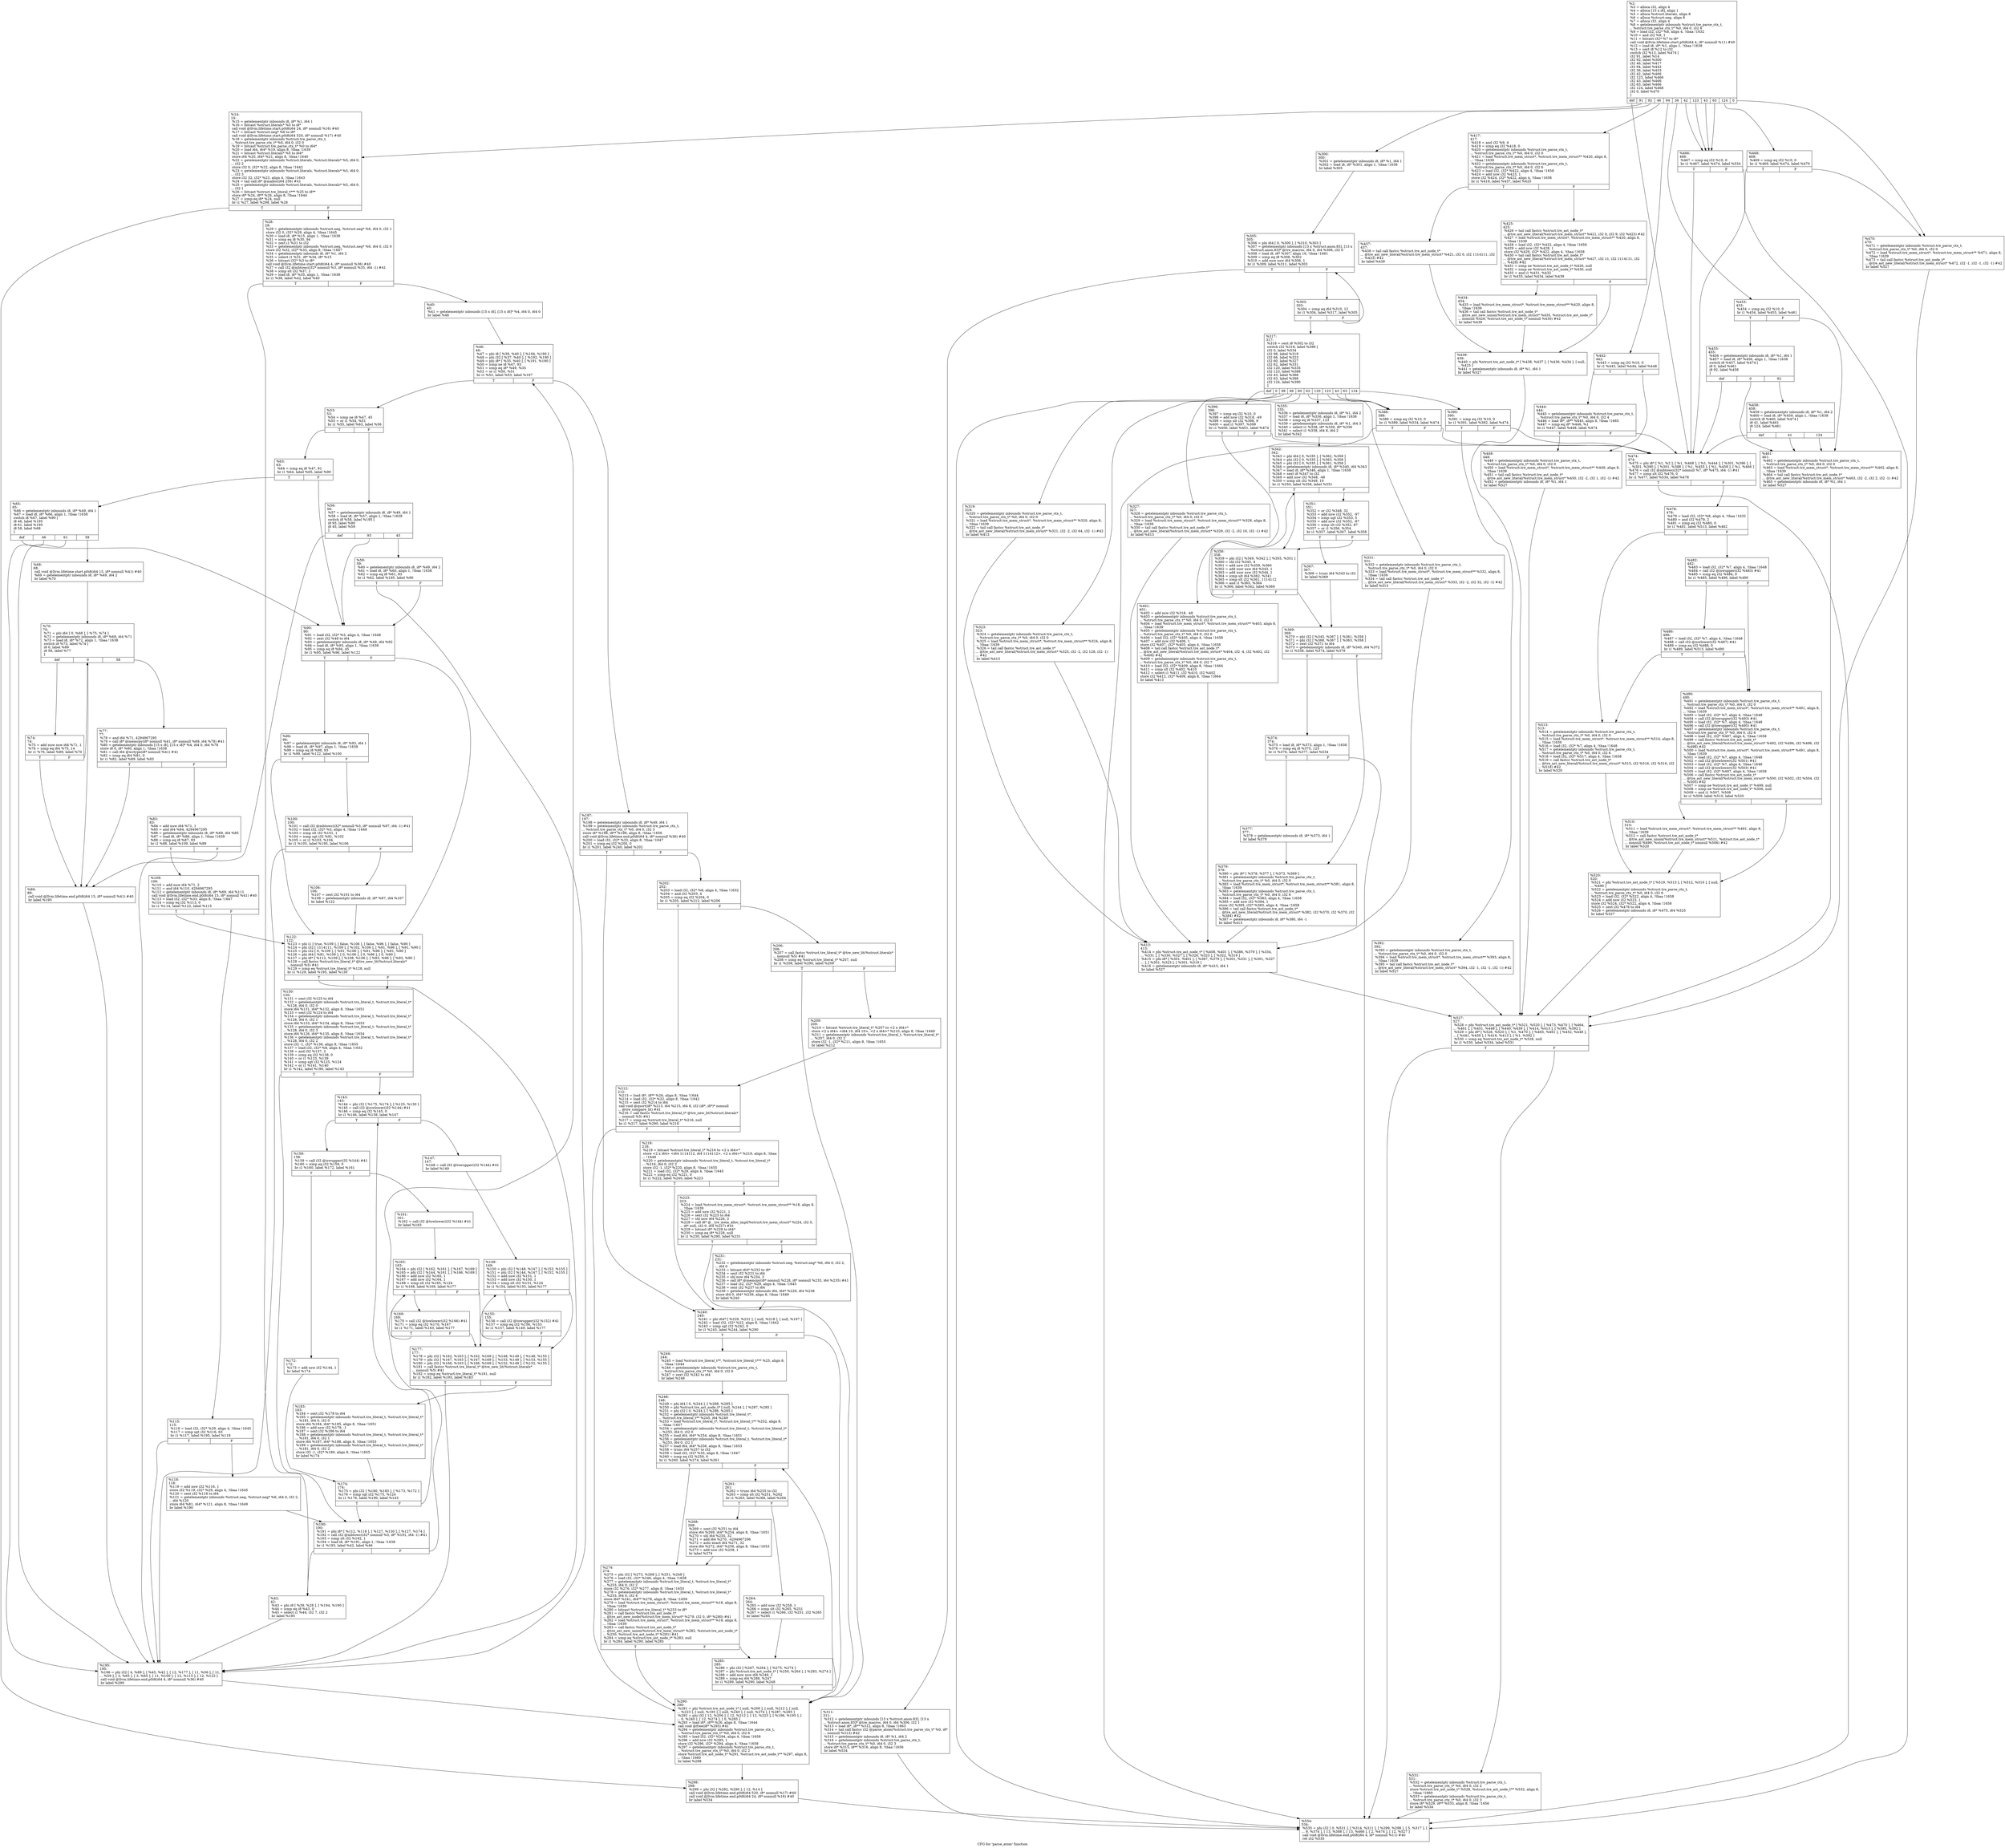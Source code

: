 digraph "CFG for 'parse_atom' function" {
	label="CFG for 'parse_atom' function";

	Node0x18ccda0 [shape=record,label="{%2:\l  %3 = alloca i32, align 4\l  %4 = alloca [15 x i8], align 1\l  %5 = alloca %struct.literals, align 8\l  %6 = alloca %struct.neg, align 8\l  %7 = alloca i32, align 4\l  %8 = getelementptr inbounds %struct.tre_parse_ctx_t,\l... %struct.tre_parse_ctx_t* %0, i64 0, i32 8\l  %9 = load i32, i32* %8, align 4, !tbaa !1632\l  %10 = and i32 %9, 1\l  %11 = bitcast i32* %7 to i8*\l  call void @llvm.lifetime.start.p0i8(i64 4, i8* nonnull %11) #40\l  %12 = load i8, i8* %1, align 1, !tbaa !1638\l  %13 = sext i8 %12 to i32\l  switch i32 %13, label %474 [\l    i32 91, label %14\l    i32 92, label %300\l    i32 46, label %417\l    i32 94, label %442\l    i32 36, label %453\l    i32 42, label %466\l    i32 123, label %466\l    i32 43, label %466\l    i32 63, label %466\l    i32 124, label %468\l    i32 0, label %470\l  ]\l|{<s0>def|<s1>91|<s2>92|<s3>46|<s4>94|<s5>36|<s6>42|<s7>123|<s8>43|<s9>63|<s10>124|<s11>0}}"];
	Node0x18ccda0:s0 -> Node0x18cf770;
	Node0x18ccda0:s1 -> Node0x18cd970;
	Node0x18ccda0:s2 -> Node0x18ceb40;
	Node0x18ccda0:s3 -> Node0x18cf2c0;
	Node0x18ccda0:s4 -> Node0x18cf450;
	Node0x18ccda0:s5 -> Node0x18cf540;
	Node0x18ccda0:s6 -> Node0x18cf680;
	Node0x18ccda0:s7 -> Node0x18cf680;
	Node0x18ccda0:s8 -> Node0x18cf680;
	Node0x18ccda0:s9 -> Node0x18cf680;
	Node0x18ccda0:s10 -> Node0x18cf6d0;
	Node0x18ccda0:s11 -> Node0x18cf720;
	Node0x18cd970 [shape=record,label="{%14:\l14:                                               \l  %15 = getelementptr inbounds i8, i8* %1, i64 1\l  %16 = bitcast %struct.literals* %5 to i8*\l  call void @llvm.lifetime.start.p0i8(i64 24, i8* nonnull %16) #40\l  %17 = bitcast %struct.neg* %6 to i8*\l  call void @llvm.lifetime.start.p0i8(i64 520, i8* nonnull %17) #40\l  %18 = getelementptr inbounds %struct.tre_parse_ctx_t,\l... %struct.tre_parse_ctx_t* %0, i64 0, i32 0\l  %19 = bitcast %struct.tre_parse_ctx_t* %0 to i64*\l  %20 = load i64, i64* %19, align 8, !tbaa !1639\l  %21 = bitcast %struct.literals* %5 to i64*\l  store i64 %20, i64* %21, align 8, !tbaa !1640\l  %22 = getelementptr inbounds %struct.literals, %struct.literals* %5, i64 0,\l... i32 2\l  store i32 0, i32* %22, align 8, !tbaa !1642\l  %23 = getelementptr inbounds %struct.literals, %struct.literals* %5, i64 0,\l... i32 3\l  store i32 32, i32* %23, align 4, !tbaa !1643\l  %24 = tail call i8* @malloc(i64 256) #41\l  %25 = getelementptr inbounds %struct.literals, %struct.literals* %5, i64 0,\l... i32 1\l  %26 = bitcast %struct.tre_literal_t*** %25 to i8**\l  store i8* %24, i8** %26, align 8, !tbaa !1644\l  %27 = icmp eq i8* %24, null\l  br i1 %27, label %298, label %28\l|{<s0>T|<s1>F}}"];
	Node0x18cd970:s0 -> Node0x18ceaf0;
	Node0x18cd970:s1 -> Node0x18cd9c0;
	Node0x18cd9c0 [shape=record,label="{%28:\l28:                                               \l  %29 = getelementptr inbounds %struct.neg, %struct.neg* %6, i64 0, i32 1\l  store i32 0, i32* %29, align 4, !tbaa !1645\l  %30 = load i8, i8* %15, align 1, !tbaa !1638\l  %31 = icmp eq i8 %30, 94\l  %32 = zext i1 %31 to i32\l  %33 = getelementptr inbounds %struct.neg, %struct.neg* %6, i64 0, i32 0\l  store i32 %32, i32* %33, align 8, !tbaa !1647\l  %34 = getelementptr inbounds i8, i8* %1, i64 2\l  %35 = select i1 %31, i8* %34, i8* %15\l  %36 = bitcast i32* %3 to i8*\l  call void @llvm.lifetime.start.p0i8(i64 4, i8* nonnull %36) #40\l  %37 = call i32 @mbtowc(i32* nonnull %3, i8* nonnull %35, i64 -1) #41\l  %38 = icmp slt i32 %37, 1\l  %39 = load i8, i8* %35, align 1, !tbaa !1638\l  br i1 %38, label %42, label %40\l|{<s0>T|<s1>F}}"];
	Node0x18cd9c0:s0 -> Node0x18cda60;
	Node0x18cd9c0:s1 -> Node0x18cda10;
	Node0x18cda10 [shape=record,label="{%40:\l40:                                               \l  %41 = getelementptr inbounds [15 x i8], [15 x i8]* %4, i64 0, i64 0\l  br label %46\l}"];
	Node0x18cda10 -> Node0x18cdab0;
	Node0x18cda60 [shape=record,label="{%42:\l42:                                               \l  %43 = phi i8 [ %39, %28 ], [ %194, %190 ]\l  %44 = icmp eq i8 %43, 0\l  %45 = select i1 %44, i32 7, i32 2\l  br label %195\l}"];
	Node0x18cda60 -> Node0x18ce550;
	Node0x18cdab0 [shape=record,label="{%46:\l46:                                               \l  %47 = phi i8 [ %39, %40 ], [ %194, %190 ]\l  %48 = phi i32 [ %37, %40 ], [ %192, %190 ]\l  %49 = phi i8* [ %35, %40 ], [ %191, %190 ]\l  %50 = icmp ne i8 %47, 93\l  %51 = icmp eq i8* %49, %35\l  %52 = or i1 %50, %51\l  br i1 %52, label %53, label %197\l|{<s0>T|<s1>F}}"];
	Node0x18cdab0:s0 -> Node0x18cdb00;
	Node0x18cdab0:s1 -> Node0x18ce5a0;
	Node0x18cdb00 [shape=record,label="{%53:\l53:                                               \l  %54 = icmp ne i8 %47, 45\l  %55 = or i1 %54, %51\l  br i1 %55, label %63, label %56\l|{<s0>T|<s1>F}}"];
	Node0x18cdb00:s0 -> Node0x18cdbf0;
	Node0x18cdb00:s1 -> Node0x18cdb50;
	Node0x18cdb50 [shape=record,label="{%56:\l56:                                               \l  %57 = getelementptr inbounds i8, i8* %49, i64 1\l  %58 = load i8, i8* %57, align 1, !tbaa !1638\l  switch i8 %58, label %195 [\l    i8 93, label %90\l    i8 45, label %59\l  ]\l|{<s0>def|<s1>93|<s2>45}}"];
	Node0x18cdb50:s0 -> Node0x18ce550;
	Node0x18cdb50:s1 -> Node0x18cde70;
	Node0x18cdb50:s2 -> Node0x18cdba0;
	Node0x18cdba0 [shape=record,label="{%59:\l59:                                               \l  %60 = getelementptr inbounds i8, i8* %49, i64 2\l  %61 = load i8, i8* %60, align 1, !tbaa !1638\l  %62 = icmp eq i8 %61, 93\l  br i1 %62, label %195, label %90\l|{<s0>T|<s1>F}}"];
	Node0x18cdba0:s0 -> Node0x18ce550;
	Node0x18cdba0:s1 -> Node0x18cde70;
	Node0x18cdbf0 [shape=record,label="{%63:\l63:                                               \l  %64 = icmp eq i8 %47, 91\l  br i1 %64, label %65, label %90\l|{<s0>T|<s1>F}}"];
	Node0x18cdbf0:s0 -> Node0x18cdc40;
	Node0x18cdbf0:s1 -> Node0x18cde70;
	Node0x18cdc40 [shape=record,label="{%65:\l65:                                               \l  %66 = getelementptr inbounds i8, i8* %49, i64 1\l  %67 = load i8, i8* %66, align 1, !tbaa !1638\l  switch i8 %67, label %90 [\l    i8 46, label %195\l    i8 61, label %195\l    i8 58, label %68\l  ]\l|{<s0>def|<s1>46|<s2>61|<s3>58}}"];
	Node0x18cdc40:s0 -> Node0x18cde70;
	Node0x18cdc40:s1 -> Node0x18ce550;
	Node0x18cdc40:s2 -> Node0x18ce550;
	Node0x18cdc40:s3 -> Node0x18cdc90;
	Node0x18cdc90 [shape=record,label="{%68:\l68:                                               \l  call void @llvm.lifetime.start.p0i8(i64 15, i8* nonnull %41) #40\l  %69 = getelementptr inbounds i8, i8* %49, i64 2\l  br label %70\l}"];
	Node0x18cdc90 -> Node0x18cdce0;
	Node0x18cdce0 [shape=record,label="{%70:\l70:                                               \l  %71 = phi i64 [ 0, %68 ], [ %75, %74 ]\l  %72 = getelementptr inbounds i8, i8* %69, i64 %71\l  %73 = load i8, i8* %72, align 1, !tbaa !1638\l  switch i8 %73, label %74 [\l    i8 0, label %89\l    i8 58, label %77\l  ]\l|{<s0>def|<s1>0|<s2>58}}"];
	Node0x18cdce0:s0 -> Node0x18cdd30;
	Node0x18cdce0:s1 -> Node0x18cde20;
	Node0x18cdce0:s2 -> Node0x18cdd80;
	Node0x18cdd30 [shape=record,label="{%74:\l74:                                               \l  %75 = add nuw nsw i64 %71, 1\l  %76 = icmp eq i64 %75, 14\l  br i1 %76, label %89, label %70\l|{<s0>T|<s1>F}}"];
	Node0x18cdd30:s0 -> Node0x18cde20;
	Node0x18cdd30:s1 -> Node0x18cdce0;
	Node0x18cdd80 [shape=record,label="{%77:\l77:                                               \l  %78 = and i64 %71, 4294967295\l  %79 = call i8* @memcpy(i8* nonnull %41, i8* nonnull %69, i64 %78) #41\l  %80 = getelementptr inbounds [15 x i8], [15 x i8]* %4, i64 0, i64 %78\l  store i8 0, i8* %80, align 1, !tbaa !1638\l  %81 = call i64 @wctype(i8* nonnull %41) #41\l  %82 = icmp eq i64 %81, 0\l  br i1 %82, label %89, label %83\l|{<s0>T|<s1>F}}"];
	Node0x18cdd80:s0 -> Node0x18cde20;
	Node0x18cdd80:s1 -> Node0x18cddd0;
	Node0x18cddd0 [shape=record,label="{%83:\l83:                                               \l  %84 = add nuw i64 %71, 1\l  %85 = and i64 %84, 4294967295\l  %86 = getelementptr inbounds i8, i8* %69, i64 %85\l  %87 = load i8, i8* %86, align 1, !tbaa !1638\l  %88 = icmp eq i8 %87, 93\l  br i1 %88, label %109, label %89\l|{<s0>T|<s1>F}}"];
	Node0x18cddd0:s0 -> Node0x18cdfb0;
	Node0x18cddd0:s1 -> Node0x18cde20;
	Node0x18cde20 [shape=record,label="{%89:\l89:                                               \l  call void @llvm.lifetime.end.p0i8(i64 15, i8* nonnull %41) #40\l  br label %195\l}"];
	Node0x18cde20 -> Node0x18ce550;
	Node0x18cde70 [shape=record,label="{%90:\l90:                                               \l  %91 = load i32, i32* %3, align 4, !tbaa !1648\l  %92 = zext i32 %48 to i64\l  %93 = getelementptr inbounds i8, i8* %49, i64 %92\l  %94 = load i8, i8* %93, align 1, !tbaa !1638\l  %95 = icmp eq i8 %94, 45\l  br i1 %95, label %96, label %122\l|{<s0>T|<s1>F}}"];
	Node0x18cde70:s0 -> Node0x18cdec0;
	Node0x18cde70:s1 -> Node0x18ce0a0;
	Node0x18cdec0 [shape=record,label="{%96:\l96:                                               \l  %97 = getelementptr inbounds i8, i8* %93, i64 1\l  %98 = load i8, i8* %97, align 1, !tbaa !1638\l  %99 = icmp eq i8 %98, 93\l  br i1 %99, label %122, label %100\l|{<s0>T|<s1>F}}"];
	Node0x18cdec0:s0 -> Node0x18ce0a0;
	Node0x18cdec0:s1 -> Node0x18cdf10;
	Node0x18cdf10 [shape=record,label="{%100:\l100:                                              \l  %101 = call i32 @mbtowc(i32* nonnull %3, i8* nonnull %97, i64 -1) #41\l  %102 = load i32, i32* %3, align 4, !tbaa !1648\l  %103 = icmp slt i32 %101, 1\l  %104 = icmp sgt i32 %91, %102\l  %105 = or i1 %103, %104\l  br i1 %105, label %195, label %106\l|{<s0>T|<s1>F}}"];
	Node0x18cdf10:s0 -> Node0x18ce550;
	Node0x18cdf10:s1 -> Node0x18cdf60;
	Node0x18cdf60 [shape=record,label="{%106:\l106:                                              \l  %107 = zext i32 %101 to i64\l  %108 = getelementptr inbounds i8, i8* %97, i64 %107\l  br label %122\l}"];
	Node0x18cdf60 -> Node0x18ce0a0;
	Node0x18cdfb0 [shape=record,label="{%109:\l109:                                              \l  %110 = add nuw i64 %71, 2\l  %111 = and i64 %110, 4294967295\l  %112 = getelementptr inbounds i8, i8* %69, i64 %111\l  call void @llvm.lifetime.end.p0i8(i64 15, i8* nonnull %41) #40\l  %113 = load i32, i32* %33, align 8, !tbaa !1647\l  %114 = icmp eq i32 %113, 0\l  br i1 %114, label %122, label %115\l|{<s0>T|<s1>F}}"];
	Node0x18cdfb0:s0 -> Node0x18ce0a0;
	Node0x18cdfb0:s1 -> Node0x18ce000;
	Node0x18ce000 [shape=record,label="{%115:\l115:                                              \l  %116 = load i32, i32* %29, align 4, !tbaa !1645\l  %117 = icmp sgt i32 %116, 63\l  br i1 %117, label %195, label %118\l|{<s0>T|<s1>F}}"];
	Node0x18ce000:s0 -> Node0x18ce550;
	Node0x18ce000:s1 -> Node0x18ce050;
	Node0x18ce050 [shape=record,label="{%118:\l118:                                              \l  %119 = add nsw i32 %116, 1\l  store i32 %119, i32* %29, align 4, !tbaa !1645\l  %120 = sext i32 %116 to i64\l  %121 = getelementptr inbounds %struct.neg, %struct.neg* %6, i64 0, i32 2,\l... i64 %120\l  store i64 %81, i64* %121, align 8, !tbaa !1649\l  br label %190\l}"];
	Node0x18ce050 -> Node0x18ce500;
	Node0x18ce0a0 [shape=record,label="{%122:\l122:                                              \l  %123 = phi i1 [ true, %109 ], [ false, %106 ], [ false, %96 ], [ false, %90 ]\l  %124 = phi i32 [ 1114111, %109 ], [ %102, %106 ], [ %91, %96 ], [ %91, %90 ]\l  %125 = phi i32 [ 0, %109 ], [ %91, %106 ], [ %91, %96 ], [ %91, %90 ]\l  %126 = phi i64 [ %81, %109 ], [ 0, %106 ], [ 0, %96 ], [ 0, %90 ]\l  %127 = phi i8* [ %112, %109 ], [ %108, %106 ], [ %93, %96 ], [ %93, %90 ]\l  %128 = call fastcc %struct.tre_literal_t* @tre_new_lit(%struct.literals*\l... nonnull %5) #41\l  %129 = icmp eq %struct.tre_literal_t* %128, null\l  br i1 %129, label %195, label %130\l|{<s0>T|<s1>F}}"];
	Node0x18ce0a0:s0 -> Node0x18ce550;
	Node0x18ce0a0:s1 -> Node0x18ce0f0;
	Node0x18ce0f0 [shape=record,label="{%130:\l130:                                              \l  %131 = sext i32 %125 to i64\l  %132 = getelementptr inbounds %struct.tre_literal_t, %struct.tre_literal_t*\l... %128, i64 0, i32 0\l  store i64 %131, i64* %132, align 8, !tbaa !1651\l  %133 = sext i32 %124 to i64\l  %134 = getelementptr inbounds %struct.tre_literal_t, %struct.tre_literal_t*\l... %128, i64 0, i32 1\l  store i64 %133, i64* %134, align 8, !tbaa !1653\l  %135 = getelementptr inbounds %struct.tre_literal_t, %struct.tre_literal_t*\l... %128, i64 0, i32 3\l  store i64 %126, i64* %135, align 8, !tbaa !1654\l  %136 = getelementptr inbounds %struct.tre_literal_t, %struct.tre_literal_t*\l... %128, i64 0, i32 2\l  store i32 -1, i32* %136, align 8, !tbaa !1655\l  %137 = load i32, i32* %8, align 4, !tbaa !1632\l  %138 = and i32 %137, 2\l  %139 = icmp eq i32 %138, 0\l  %140 = or i1 %123, %139\l  %141 = icmp sgt i32 %125, %124\l  %142 = or i1 %141, %140\l  br i1 %142, label %190, label %143\l|{<s0>T|<s1>F}}"];
	Node0x18ce0f0:s0 -> Node0x18ce500;
	Node0x18ce0f0:s1 -> Node0x18ce140;
	Node0x18ce140 [shape=record,label="{%143:\l143:                                              \l  %144 = phi i32 [ %175, %174 ], [ %125, %130 ]\l  %145 = call i32 @iswlower(i32 %144) #41\l  %146 = icmp eq i32 %145, 0\l  br i1 %146, label %158, label %147\l|{<s0>T|<s1>F}}"];
	Node0x18ce140:s0 -> Node0x18ce280;
	Node0x18ce140:s1 -> Node0x18ce190;
	Node0x18ce190 [shape=record,label="{%147:\l147:                                              \l  %148 = call i32 @towupper(i32 %144) #41\l  br label %149\l}"];
	Node0x18ce190 -> Node0x18ce1e0;
	Node0x18ce1e0 [shape=record,label="{%149:\l149:                                              \l  %150 = phi i32 [ %148, %147 ], [ %153, %155 ]\l  %151 = phi i32 [ %144, %147 ], [ %152, %155 ]\l  %152 = add nsw i32 %151, 1\l  %153 = add nsw i32 %150, 1\l  %154 = icmp slt i32 %151, %124\l  br i1 %154, label %155, label %177\l|{<s0>T|<s1>F}}"];
	Node0x18ce1e0:s0 -> Node0x18ce230;
	Node0x18ce1e0:s1 -> Node0x18ce460;
	Node0x18ce230 [shape=record,label="{%155:\l155:                                              \l  %156 = call i32 @towupper(i32 %152) #41\l  %157 = icmp eq i32 %156, %153\l  br i1 %157, label %149, label %177\l|{<s0>T|<s1>F}}"];
	Node0x18ce230:s0 -> Node0x18ce1e0;
	Node0x18ce230:s1 -> Node0x18ce460;
	Node0x18ce280 [shape=record,label="{%158:\l158:                                              \l  %159 = call i32 @iswupper(i32 %144) #41\l  %160 = icmp eq i32 %159, 0\l  br i1 %160, label %172, label %161\l|{<s0>T|<s1>F}}"];
	Node0x18ce280:s0 -> Node0x18ce3c0;
	Node0x18ce280:s1 -> Node0x18ce2d0;
	Node0x18ce2d0 [shape=record,label="{%161:\l161:                                              \l  %162 = call i32 @towlower(i32 %144) #41\l  br label %163\l}"];
	Node0x18ce2d0 -> Node0x18ce320;
	Node0x18ce320 [shape=record,label="{%163:\l163:                                              \l  %164 = phi i32 [ %162, %161 ], [ %167, %169 ]\l  %165 = phi i32 [ %144, %161 ], [ %166, %169 ]\l  %166 = add nsw i32 %165, 1\l  %167 = add nsw i32 %164, 1\l  %168 = icmp slt i32 %165, %124\l  br i1 %168, label %169, label %177\l|{<s0>T|<s1>F}}"];
	Node0x18ce320:s0 -> Node0x18ce370;
	Node0x18ce320:s1 -> Node0x18ce460;
	Node0x18ce370 [shape=record,label="{%169:\l169:                                              \l  %170 = call i32 @towlower(i32 %166) #41\l  %171 = icmp eq i32 %170, %167\l  br i1 %171, label %163, label %177\l|{<s0>T|<s1>F}}"];
	Node0x18ce370:s0 -> Node0x18ce320;
	Node0x18ce370:s1 -> Node0x18ce460;
	Node0x18ce3c0 [shape=record,label="{%172:\l172:                                              \l  %173 = add nsw i32 %144, 1\l  br label %174\l}"];
	Node0x18ce3c0 -> Node0x18ce410;
	Node0x18ce410 [shape=record,label="{%174:\l174:                                              \l  %175 = phi i32 [ %180, %183 ], [ %173, %172 ]\l  %176 = icmp sgt i32 %175, %124\l  br i1 %176, label %190, label %143\l|{<s0>T|<s1>F}}"];
	Node0x18ce410:s0 -> Node0x18ce500;
	Node0x18ce410:s1 -> Node0x18ce140;
	Node0x18ce460 [shape=record,label="{%177:\l177:                                              \l  %178 = phi i32 [ %162, %163 ], [ %162, %169 ], [ %148, %149 ], [ %148, %155 ]\l  %179 = phi i32 [ %167, %163 ], [ %167, %169 ], [ %153, %149 ], [ %153, %155 ]\l  %180 = phi i32 [ %166, %163 ], [ %166, %169 ], [ %152, %149 ], [ %152, %155 ]\l  %181 = call fastcc %struct.tre_literal_t* @tre_new_lit(%struct.literals*\l... nonnull %5) #41\l  %182 = icmp eq %struct.tre_literal_t* %181, null\l  br i1 %182, label %195, label %183\l|{<s0>T|<s1>F}}"];
	Node0x18ce460:s0 -> Node0x18ce550;
	Node0x18ce460:s1 -> Node0x18ce4b0;
	Node0x18ce4b0 [shape=record,label="{%183:\l183:                                              \l  %184 = sext i32 %178 to i64\l  %185 = getelementptr inbounds %struct.tre_literal_t, %struct.tre_literal_t*\l... %181, i64 0, i32 0\l  store i64 %184, i64* %185, align 8, !tbaa !1651\l  %186 = add nsw i32 %179, -1\l  %187 = sext i32 %186 to i64\l  %188 = getelementptr inbounds %struct.tre_literal_t, %struct.tre_literal_t*\l... %181, i64 0, i32 1\l  store i64 %187, i64* %188, align 8, !tbaa !1653\l  %189 = getelementptr inbounds %struct.tre_literal_t, %struct.tre_literal_t*\l... %181, i64 0, i32 2\l  store i32 -1, i32* %189, align 8, !tbaa !1655\l  br label %174\l}"];
	Node0x18ce4b0 -> Node0x18ce410;
	Node0x18ce500 [shape=record,label="{%190:\l190:                                              \l  %191 = phi i8* [ %112, %118 ], [ %127, %130 ], [ %127, %174 ]\l  %192 = call i32 @mbtowc(i32* nonnull %3, i8* %191, i64 -1) #41\l  %193 = icmp slt i32 %192, 1\l  %194 = load i8, i8* %191, align 1, !tbaa !1638\l  br i1 %193, label %42, label %46\l|{<s0>T|<s1>F}}"];
	Node0x18ce500:s0 -> Node0x18cda60;
	Node0x18ce500:s1 -> Node0x18cdab0;
	Node0x18ce550 [shape=record,label="{%195:\l195:                                              \l  %196 = phi i32 [ 4, %89 ], [ %45, %42 ], [ 12, %177 ], [ 11, %56 ], [ 11,\l... %59 ], [ 3, %65 ], [ 3, %65 ], [ 11, %100 ], [ 12, %115 ], [ 12, %122 ]\l  call void @llvm.lifetime.end.p0i8(i64 4, i8* nonnull %36) #40\l  br label %290\l}"];
	Node0x18ce550 -> Node0x18ceaa0;
	Node0x18ce5a0 [shape=record,label="{%197:\l197:                                              \l  %198 = getelementptr inbounds i8, i8* %49, i64 1\l  %199 = getelementptr inbounds %struct.tre_parse_ctx_t,\l... %struct.tre_parse_ctx_t* %0, i64 0, i32 3\l  store i8* %198, i8** %199, align 8, !tbaa !1656\l  call void @llvm.lifetime.end.p0i8(i64 4, i8* nonnull %36) #40\l  %200 = load i32, i32* %33, align 8, !tbaa !1647\l  %201 = icmp eq i32 %200, 0\l  br i1 %201, label %240, label %202\l|{<s0>T|<s1>F}}"];
	Node0x18ce5a0:s0 -> Node0x18ce820;
	Node0x18ce5a0:s1 -> Node0x18ce5f0;
	Node0x18ce5f0 [shape=record,label="{%202:\l202:                                              \l  %203 = load i32, i32* %8, align 4, !tbaa !1632\l  %204 = and i32 %203, 4\l  %205 = icmp eq i32 %204, 0\l  br i1 %205, label %212, label %206\l|{<s0>T|<s1>F}}"];
	Node0x18ce5f0:s0 -> Node0x18ce6e0;
	Node0x18ce5f0:s1 -> Node0x18ce640;
	Node0x18ce640 [shape=record,label="{%206:\l206:                                              \l  %207 = call fastcc %struct.tre_literal_t* @tre_new_lit(%struct.literals*\l... nonnull %5) #41\l  %208 = icmp eq %struct.tre_literal_t* %207, null\l  br i1 %208, label %290, label %209\l|{<s0>T|<s1>F}}"];
	Node0x18ce640:s0 -> Node0x18ceaa0;
	Node0x18ce640:s1 -> Node0x18ce690;
	Node0x18ce690 [shape=record,label="{%209:\l209:                                              \l  %210 = bitcast %struct.tre_literal_t* %207 to \<2 x i64\>*\l  store \<2 x i64\> \<i64 10, i64 10\>, \<2 x i64\>* %210, align 8, !tbaa !1649\l  %211 = getelementptr inbounds %struct.tre_literal_t, %struct.tre_literal_t*\l... %207, i64 0, i32 2\l  store i32 -1, i32* %211, align 8, !tbaa !1655\l  br label %212\l}"];
	Node0x18ce690 -> Node0x18ce6e0;
	Node0x18ce6e0 [shape=record,label="{%212:\l212:                                              \l  %213 = load i8*, i8** %26, align 8, !tbaa !1644\l  %214 = load i32, i32* %22, align 8, !tbaa !1642\l  %215 = sext i32 %214 to i64\l  call void @qsort(i8* %213, i64 %215, i64 8, i32 (i8*, i8*)* nonnull\l... @tre_compare_lit) #41\l  %216 = call fastcc %struct.tre_literal_t* @tre_new_lit(%struct.literals*\l... nonnull %5) #41\l  %217 = icmp eq %struct.tre_literal_t* %216, null\l  br i1 %217, label %290, label %218\l|{<s0>T|<s1>F}}"];
	Node0x18ce6e0:s0 -> Node0x18ceaa0;
	Node0x18ce6e0:s1 -> Node0x18ce730;
	Node0x18ce730 [shape=record,label="{%218:\l218:                                              \l  %219 = bitcast %struct.tre_literal_t* %216 to \<2 x i64\>*\l  store \<2 x i64\> \<i64 1114112, i64 1114112\>, \<2 x i64\>* %219, align 8, !tbaa\l... !1649\l  %220 = getelementptr inbounds %struct.tre_literal_t, %struct.tre_literal_t*\l... %216, i64 0, i32 2\l  store i32 -1, i32* %220, align 8, !tbaa !1655\l  %221 = load i32, i32* %29, align 4, !tbaa !1645\l  %222 = icmp eq i32 %221, 0\l  br i1 %222, label %240, label %223\l|{<s0>T|<s1>F}}"];
	Node0x18ce730:s0 -> Node0x18ce820;
	Node0x18ce730:s1 -> Node0x18ce780;
	Node0x18ce780 [shape=record,label="{%223:\l223:                                              \l  %224 = load %struct.tre_mem_struct*, %struct.tre_mem_struct** %18, align 8,\l... !tbaa !1639\l  %225 = add nsw i32 %221, 1\l  %226 = sext i32 %225 to i64\l  %227 = shl nsw i64 %226, 3\l  %228 = call i8* @__tre_mem_alloc_impl(%struct.tre_mem_struct* %224, i32 0,\l... i8* null, i32 0, i64 %227) #41\l  %229 = bitcast i8* %228 to i64*\l  %230 = icmp eq i8* %228, null\l  br i1 %230, label %290, label %231\l|{<s0>T|<s1>F}}"];
	Node0x18ce780:s0 -> Node0x18ceaa0;
	Node0x18ce780:s1 -> Node0x18ce7d0;
	Node0x18ce7d0 [shape=record,label="{%231:\l231:                                              \l  %232 = getelementptr inbounds %struct.neg, %struct.neg* %6, i64 0, i32 2,\l... i64 0\l  %233 = bitcast i64* %232 to i8*\l  %234 = sext i32 %221 to i64\l  %235 = shl nsw i64 %234, 3\l  %236 = call i8* @memcpy(i8* nonnull %228, i8* nonnull %233, i64 %235) #41\l  %237 = load i32, i32* %29, align 4, !tbaa !1645\l  %238 = sext i32 %237 to i64\l  %239 = getelementptr inbounds i64, i64* %229, i64 %238\l  store i64 0, i64* %239, align 8, !tbaa !1649\l  br label %240\l}"];
	Node0x18ce7d0 -> Node0x18ce820;
	Node0x18ce820 [shape=record,label="{%240:\l240:                                              \l  %241 = phi i64* [ %229, %231 ], [ null, %218 ], [ null, %197 ]\l  %242 = load i32, i32* %22, align 8, !tbaa !1642\l  %243 = icmp sgt i32 %242, 0\l  br i1 %243, label %244, label %290\l|{<s0>T|<s1>F}}"];
	Node0x18ce820:s0 -> Node0x18ce870;
	Node0x18ce820:s1 -> Node0x18ceaa0;
	Node0x18ce870 [shape=record,label="{%244:\l244:                                              \l  %245 = load %struct.tre_literal_t**, %struct.tre_literal_t*** %25, align 8,\l... !tbaa !1644\l  %246 = getelementptr inbounds %struct.tre_parse_ctx_t,\l... %struct.tre_parse_ctx_t* %0, i64 0, i32 6\l  %247 = zext i32 %242 to i64\l  br label %248\l}"];
	Node0x18ce870 -> Node0x18ce8c0;
	Node0x18ce8c0 [shape=record,label="{%248:\l248:                                              \l  %249 = phi i64 [ 0, %244 ], [ %288, %285 ]\l  %250 = phi %struct.tre_ast_node_t* [ null, %244 ], [ %287, %285 ]\l  %251 = phi i32 [ 0, %244 ], [ %286, %285 ]\l  %252 = getelementptr inbounds %struct.tre_literal_t*,\l... %struct.tre_literal_t** %245, i64 %249\l  %253 = load %struct.tre_literal_t*, %struct.tre_literal_t** %252, align 8,\l... !tbaa !1657\l  %254 = getelementptr inbounds %struct.tre_literal_t, %struct.tre_literal_t*\l... %253, i64 0, i32 0\l  %255 = load i64, i64* %254, align 8, !tbaa !1651\l  %256 = getelementptr inbounds %struct.tre_literal_t, %struct.tre_literal_t*\l... %253, i64 0, i32 1\l  %257 = load i64, i64* %256, align 8, !tbaa !1653\l  %258 = trunc i64 %257 to i32\l  %259 = load i32, i32* %33, align 8, !tbaa !1647\l  %260 = icmp eq i32 %259, 0\l  br i1 %260, label %274, label %261\l|{<s0>T|<s1>F}}"];
	Node0x18ce8c0:s0 -> Node0x18cea00;
	Node0x18ce8c0:s1 -> Node0x18ce910;
	Node0x18ce910 [shape=record,label="{%261:\l261:                                              \l  %262 = trunc i64 %255 to i32\l  %263 = icmp slt i32 %251, %262\l  br i1 %263, label %268, label %264\l|{<s0>T|<s1>F}}"];
	Node0x18ce910:s0 -> Node0x18ce9b0;
	Node0x18ce910:s1 -> Node0x18ce960;
	Node0x18ce960 [shape=record,label="{%264:\l264:                                              \l  %265 = add nsw i32 %258, 1\l  %266 = icmp slt i32 %265, %251\l  %267 = select i1 %266, i32 %251, i32 %265\l  br label %285\l}"];
	Node0x18ce960 -> Node0x18cea50;
	Node0x18ce9b0 [shape=record,label="{%268:\l268:                                              \l  %269 = sext i32 %251 to i64\l  store i64 %269, i64* %254, align 8, !tbaa !1651\l  %270 = shl i64 %255, 32\l  %271 = add i64 %270, -4294967296\l  %272 = ashr exact i64 %271, 32\l  store i64 %272, i64* %256, align 8, !tbaa !1653\l  %273 = add nsw i32 %258, 1\l  br label %274\l}"];
	Node0x18ce9b0 -> Node0x18cea00;
	Node0x18cea00 [shape=record,label="{%274:\l274:                                              \l  %275 = phi i32 [ %273, %268 ], [ %251, %248 ]\l  %276 = load i32, i32* %246, align 4, !tbaa !1658\l  %277 = getelementptr inbounds %struct.tre_literal_t, %struct.tre_literal_t*\l... %253, i64 0, i32 2\l  store i32 %276, i32* %277, align 8, !tbaa !1655\l  %278 = getelementptr inbounds %struct.tre_literal_t, %struct.tre_literal_t*\l... %253, i64 0, i32 4\l  store i64* %241, i64** %278, align 8, !tbaa !1659\l  %279 = load %struct.tre_mem_struct*, %struct.tre_mem_struct** %18, align 8,\l... !tbaa !1639\l  %280 = bitcast %struct.tre_literal_t* %253 to i8*\l  %281 = call fastcc %struct.tre_ast_node_t*\l... @tre_ast_new_node(%struct.tre_mem_struct* %279, i32 0, i8* %280) #41\l  %282 = load %struct.tre_mem_struct*, %struct.tre_mem_struct** %18, align 8,\l... !tbaa !1639\l  %283 = call fastcc %struct.tre_ast_node_t*\l... @tre_ast_new_union(%struct.tre_mem_struct* %282, %struct.tre_ast_node_t*\l... %250, %struct.tre_ast_node_t* %281) #41\l  %284 = icmp eq %struct.tre_ast_node_t* %283, null\l  br i1 %284, label %290, label %285\l|{<s0>T|<s1>F}}"];
	Node0x18cea00:s0 -> Node0x18ceaa0;
	Node0x18cea00:s1 -> Node0x18cea50;
	Node0x18cea50 [shape=record,label="{%285:\l285:                                              \l  %286 = phi i32 [ %267, %264 ], [ %275, %274 ]\l  %287 = phi %struct.tre_ast_node_t* [ %250, %264 ], [ %283, %274 ]\l  %288 = add nuw nsw i64 %249, 1\l  %289 = icmp eq i64 %288, %247\l  br i1 %289, label %290, label %248\l|{<s0>T|<s1>F}}"];
	Node0x18cea50:s0 -> Node0x18ceaa0;
	Node0x18cea50:s1 -> Node0x18ce8c0;
	Node0x18ceaa0 [shape=record,label="{%290:\l290:                                              \l  %291 = phi %struct.tre_ast_node_t* [ null, %206 ], [ null, %212 ], [ null,\l... %223 ], [ null, %195 ], [ null, %240 ], [ null, %274 ], [ %287, %285 ]\l  %292 = phi i32 [ 12, %206 ], [ 12, %212 ], [ 12, %223 ], [ %196, %195 ], [\l... 0, %240 ], [ 12, %274 ], [ 0, %285 ]\l  %293 = load i8*, i8** %26, align 8, !tbaa !1644\l  call void @free(i8* %293) #41\l  %294 = getelementptr inbounds %struct.tre_parse_ctx_t,\l... %struct.tre_parse_ctx_t* %0, i64 0, i32 6\l  %295 = load i32, i32* %294, align 4, !tbaa !1658\l  %296 = add nsw i32 %295, 1\l  store i32 %296, i32* %294, align 4, !tbaa !1658\l  %297 = getelementptr inbounds %struct.tre_parse_ctx_t,\l... %struct.tre_parse_ctx_t* %0, i64 0, i32 2\l  store %struct.tre_ast_node_t* %291, %struct.tre_ast_node_t** %297, align 8,\l... !tbaa !1660\l  br label %298\l}"];
	Node0x18ceaa0 -> Node0x18ceaf0;
	Node0x18ceaf0 [shape=record,label="{%298:\l298:                                              \l  %299 = phi i32 [ %292, %290 ], [ 12, %14 ]\l  call void @llvm.lifetime.end.p0i8(i64 520, i8* nonnull %17) #40\l  call void @llvm.lifetime.end.p0i8(i64 24, i8* nonnull %16) #40\l  br label %534\l}"];
	Node0x18ceaf0 -> Node0x18cfa90;
	Node0x18ceb40 [shape=record,label="{%300:\l300:                                              \l  %301 = getelementptr inbounds i8, i8* %1, i64 1\l  %302 = load i8, i8* %301, align 1, !tbaa !1638\l  br label %305\l}"];
	Node0x18ceb40 -> Node0x18cebe0;
	Node0x18ceb90 [shape=record,label="{%303:\l303:                                              \l  %304 = icmp eq i64 %310, 12\l  br i1 %304, label %317, label %305\l|{<s0>T|<s1>F}}"];
	Node0x18ceb90:s0 -> Node0x18cec80;
	Node0x18ceb90:s1 -> Node0x18cebe0;
	Node0x18cebe0 [shape=record,label="{%305:\l305:                                              \l  %306 = phi i64 [ 0, %300 ], [ %310, %303 ]\l  %307 = getelementptr inbounds [13 x %struct.anon.83], [13 x\l... %struct.anon.83]* @tre_macros, i64 0, i64 %306, i32 0\l  %308 = load i8, i8* %307, align 16, !tbaa !1661\l  %309 = icmp eq i8 %308, %302\l  %310 = add nuw nsw i64 %306, 1\l  br i1 %309, label %311, label %303\l|{<s0>T|<s1>F}}"];
	Node0x18cebe0:s0 -> Node0x18cec30;
	Node0x18cebe0:s1 -> Node0x18ceb90;
	Node0x18cec30 [shape=record,label="{%311:\l311:                                              \l  %312 = getelementptr inbounds [13 x %struct.anon.83], [13 x\l... %struct.anon.83]* @tre_macros, i64 0, i64 %306, i32 1\l  %313 = load i8*, i8** %312, align 8, !tbaa !1663\l  %314 = tail call fastcc i32 @parse_atom(%struct.tre_parse_ctx_t* %0, i8*\l... nonnull %313) #42\l  %315 = getelementptr inbounds i8, i8* %1, i64 2\l  %316 = getelementptr inbounds %struct.tre_parse_ctx_t,\l... %struct.tre_parse_ctx_t* %0, i64 0, i32 3\l  store i8* %315, i8** %316, align 8, !tbaa !1656\l  br label %534\l}"];
	Node0x18cec30 -> Node0x18cfa90;
	Node0x18cec80 [shape=record,label="{%317:\l317:                                              \l  %318 = sext i8 %302 to i32\l  switch i32 %318, label %396 [\l    i32 0, label %534\l    i32 98, label %319\l    i32 66, label %323\l    i32 60, label %327\l    i32 62, label %331\l    i32 120, label %335\l    i32 123, label %388\l    i32 43, label %388\l    i32 63, label %388\l    i32 124, label %390\l  ]\l|{<s0>def|<s1>0|<s2>98|<s3>66|<s4>60|<s5>62|<s6>120|<s7>123|<s8>43|<s9>63|<s10>124}}"];
	Node0x18cec80:s0 -> Node0x18cf1d0;
	Node0x18cec80:s1 -> Node0x18cfa90;
	Node0x18cec80:s2 -> Node0x18cecd0;
	Node0x18cec80:s3 -> Node0x18ced20;
	Node0x18cec80:s4 -> Node0x18ced70;
	Node0x18cec80:s5 -> Node0x18cedc0;
	Node0x18cec80:s6 -> Node0x18cee10;
	Node0x18cec80:s7 -> Node0x18cf0e0;
	Node0x18cec80:s8 -> Node0x18cf0e0;
	Node0x18cec80:s9 -> Node0x18cf0e0;
	Node0x18cec80:s10 -> Node0x18cf130;
	Node0x18cecd0 [shape=record,label="{%319:\l319:                                              \l  %320 = getelementptr inbounds %struct.tre_parse_ctx_t,\l... %struct.tre_parse_ctx_t* %0, i64 0, i32 0\l  %321 = load %struct.tre_mem_struct*, %struct.tre_mem_struct** %320, align 8,\l... !tbaa !1639\l  %322 = tail call fastcc %struct.tre_ast_node_t*\l... @tre_ast_new_literal(%struct.tre_mem_struct* %321, i32 -2, i32 64, i32 -1) #42\l  br label %413\l}"];
	Node0x18cecd0 -> Node0x18cf270;
	Node0x18ced20 [shape=record,label="{%323:\l323:                                              \l  %324 = getelementptr inbounds %struct.tre_parse_ctx_t,\l... %struct.tre_parse_ctx_t* %0, i64 0, i32 0\l  %325 = load %struct.tre_mem_struct*, %struct.tre_mem_struct** %324, align 8,\l... !tbaa !1639\l  %326 = tail call fastcc %struct.tre_ast_node_t*\l... @tre_ast_new_literal(%struct.tre_mem_struct* %325, i32 -2, i32 128, i32 -1)\l... #42\l  br label %413\l}"];
	Node0x18ced20 -> Node0x18cf270;
	Node0x18ced70 [shape=record,label="{%327:\l327:                                              \l  %328 = getelementptr inbounds %struct.tre_parse_ctx_t,\l... %struct.tre_parse_ctx_t* %0, i64 0, i32 0\l  %329 = load %struct.tre_mem_struct*, %struct.tre_mem_struct** %328, align 8,\l... !tbaa !1639\l  %330 = tail call fastcc %struct.tre_ast_node_t*\l... @tre_ast_new_literal(%struct.tre_mem_struct* %329, i32 -2, i32 16, i32 -1) #42\l  br label %413\l}"];
	Node0x18ced70 -> Node0x18cf270;
	Node0x18cedc0 [shape=record,label="{%331:\l331:                                              \l  %332 = getelementptr inbounds %struct.tre_parse_ctx_t,\l... %struct.tre_parse_ctx_t* %0, i64 0, i32 0\l  %333 = load %struct.tre_mem_struct*, %struct.tre_mem_struct** %332, align 8,\l... !tbaa !1639\l  %334 = tail call fastcc %struct.tre_ast_node_t*\l... @tre_ast_new_literal(%struct.tre_mem_struct* %333, i32 -2, i32 32, i32 -1) #42\l  br label %413\l}"];
	Node0x18cedc0 -> Node0x18cf270;
	Node0x18cee10 [shape=record,label="{%335:\l335:                                              \l  %336 = getelementptr inbounds i8, i8* %1, i64 2\l  %337 = load i8, i8* %336, align 1, !tbaa !1638\l  %338 = icmp eq i8 %337, 123\l  %339 = getelementptr inbounds i8, i8* %1, i64 3\l  %340 = select i1 %338, i8* %339, i8* %336\l  %341 = select i1 %338, i64 8, i64 2\l  br label %342\l}"];
	Node0x18cee10 -> Node0x18cee60;
	Node0x18cee60 [shape=record,label="{%342:\l342:                                              \l  %343 = phi i64 [ 0, %335 ], [ %362, %358 ]\l  %344 = phi i32 [ 0, %335 ], [ %363, %358 ]\l  %345 = phi i32 [ 0, %335 ], [ %361, %358 ]\l  %346 = getelementptr inbounds i8, i8* %340, i64 %343\l  %347 = load i8, i8* %346, align 1, !tbaa !1638\l  %348 = sext i8 %347 to i32\l  %349 = add nsw i32 %348, -48\l  %350 = icmp ult i32 %349, 10\l  br i1 %350, label %358, label %351\l|{<s0>T|<s1>F}}"];
	Node0x18cee60:s0 -> Node0x18cef00;
	Node0x18cee60:s1 -> Node0x18ceeb0;
	Node0x18ceeb0 [shape=record,label="{%351:\l351:                                              \l  %352 = or i32 %348, 32\l  %353 = add nsw i32 %352, -97\l  %354 = icmp ugt i32 %353, 5\l  %355 = add nsw i32 %352, -87\l  %356 = icmp slt i32 %352, 87\l  %357 = or i1 %356, %354\l  br i1 %357, label %367, label %358\l|{<s0>T|<s1>F}}"];
	Node0x18ceeb0:s0 -> Node0x18cef50;
	Node0x18ceeb0:s1 -> Node0x18cef00;
	Node0x18cef00 [shape=record,label="{%358:\l358:                                              \l  %359 = phi i32 [ %349, %342 ], [ %355, %351 ]\l  %360 = shl i32 %345, 4\l  %361 = add nsw i32 %359, %360\l  %362 = add nuw nsw i64 %343, 1\l  %363 = add nuw nsw i32 %344, 1\l  %364 = icmp ult i64 %362, %341\l  %365 = icmp slt i32 %361, 1114112\l  %366 = and i1 %365, %364\l  br i1 %366, label %342, label %369\l|{<s0>T|<s1>F}}"];
	Node0x18cef00:s0 -> Node0x18cee60;
	Node0x18cef00:s1 -> Node0x18cefa0;
	Node0x18cef50 [shape=record,label="{%367:\l367:                                              \l  %368 = trunc i64 %343 to i32\l  br label %369\l}"];
	Node0x18cef50 -> Node0x18cefa0;
	Node0x18cefa0 [shape=record,label="{%369:\l369:                                              \l  %370 = phi i32 [ %345, %367 ], [ %361, %358 ]\l  %371 = phi i32 [ %368, %367 ], [ %363, %358 ]\l  %372 = zext i32 %371 to i64\l  %373 = getelementptr inbounds i8, i8* %340, i64 %372\l  br i1 %338, label %374, label %379\l|{<s0>T|<s1>F}}"];
	Node0x18cefa0:s0 -> Node0x18ceff0;
	Node0x18cefa0:s1 -> Node0x18cf090;
	Node0x18ceff0 [shape=record,label="{%374:\l374:                                              \l  %375 = load i8, i8* %373, align 1, !tbaa !1638\l  %376 = icmp eq i8 %375, 125\l  br i1 %376, label %377, label %534\l|{<s0>T|<s1>F}}"];
	Node0x18ceff0:s0 -> Node0x18cf040;
	Node0x18ceff0:s1 -> Node0x18cfa90;
	Node0x18cf040 [shape=record,label="{%377:\l377:                                              \l  %378 = getelementptr inbounds i8, i8* %373, i64 1\l  br label %379\l}"];
	Node0x18cf040 -> Node0x18cf090;
	Node0x18cf090 [shape=record,label="{%379:\l379:                                              \l  %380 = phi i8* [ %378, %377 ], [ %373, %369 ]\l  %381 = getelementptr inbounds %struct.tre_parse_ctx_t,\l... %struct.tre_parse_ctx_t* %0, i64 0, i32 0\l  %382 = load %struct.tre_mem_struct*, %struct.tre_mem_struct** %381, align 8,\l... !tbaa !1639\l  %383 = getelementptr inbounds %struct.tre_parse_ctx_t,\l... %struct.tre_parse_ctx_t* %0, i64 0, i32 6\l  %384 = load i32, i32* %383, align 4, !tbaa !1658\l  %385 = add nsw i32 %384, 1\l  store i32 %385, i32* %383, align 4, !tbaa !1658\l  %386 = tail call fastcc %struct.tre_ast_node_t*\l... @tre_ast_new_literal(%struct.tre_mem_struct* %382, i32 %370, i32 %370, i32\l... %384) #42\l  %387 = getelementptr inbounds i8, i8* %380, i64 -1\l  br label %413\l}"];
	Node0x18cf090 -> Node0x18cf270;
	Node0x18cf0e0 [shape=record,label="{%388:\l388:                                              \l  %389 = icmp eq i32 %10, 0\l  br i1 %389, label %534, label %474\l|{<s0>T|<s1>F}}"];
	Node0x18cf0e0:s0 -> Node0x18cfa90;
	Node0x18cf0e0:s1 -> Node0x18cf770;
	Node0x18cf130 [shape=record,label="{%390:\l390:                                              \l  %391 = icmp eq i32 %10, 0\l  br i1 %391, label %392, label %474\l|{<s0>T|<s1>F}}"];
	Node0x18cf130:s0 -> Node0x18cf180;
	Node0x18cf130:s1 -> Node0x18cf770;
	Node0x18cf180 [shape=record,label="{%392:\l392:                                              \l  %393 = getelementptr inbounds %struct.tre_parse_ctx_t,\l... %struct.tre_parse_ctx_t* %0, i64 0, i32 0\l  %394 = load %struct.tre_mem_struct*, %struct.tre_mem_struct** %393, align 8,\l... !tbaa !1639\l  %395 = tail call fastcc %struct.tre_ast_node_t*\l... @tre_ast_new_literal(%struct.tre_mem_struct* %394, i32 -1, i32 -1, i32 -1) #42\l  br label %527\l}"];
	Node0x18cf180 -> Node0x18cf9f0;
	Node0x18cf1d0 [shape=record,label="{%396:\l396:                                              \l  %397 = icmp eq i32 %10, 0\l  %398 = add nsw i32 %318, -49\l  %399 = icmp ult i32 %398, 9\l  %400 = and i1 %397, %399\l  br i1 %400, label %401, label %474\l|{<s0>T|<s1>F}}"];
	Node0x18cf1d0:s0 -> Node0x18cf220;
	Node0x18cf1d0:s1 -> Node0x18cf770;
	Node0x18cf220 [shape=record,label="{%401:\l401:                                              \l  %402 = add nsw i32 %318, -48\l  %403 = getelementptr inbounds %struct.tre_parse_ctx_t,\l... %struct.tre_parse_ctx_t* %0, i64 0, i32 0\l  %404 = load %struct.tre_mem_struct*, %struct.tre_mem_struct** %403, align 8,\l... !tbaa !1639\l  %405 = getelementptr inbounds %struct.tre_parse_ctx_t,\l... %struct.tre_parse_ctx_t* %0, i64 0, i32 6\l  %406 = load i32, i32* %405, align 4, !tbaa !1658\l  %407 = add nsw i32 %406, 1\l  store i32 %407, i32* %405, align 4, !tbaa !1658\l  %408 = tail call fastcc %struct.tre_ast_node_t*\l... @tre_ast_new_literal(%struct.tre_mem_struct* %404, i32 -4, i32 %402, i32\l... %406) #42\l  %409 = getelementptr inbounds %struct.tre_parse_ctx_t,\l... %struct.tre_parse_ctx_t* %0, i64 0, i32 7\l  %410 = load i32, i32* %409, align 8, !tbaa !1664\l  %411 = icmp slt i32 %402, %410\l  %412 = select i1 %411, i32 %410, i32 %402\l  store i32 %412, i32* %409, align 8, !tbaa !1664\l  br label %413\l}"];
	Node0x18cf220 -> Node0x18cf270;
	Node0x18cf270 [shape=record,label="{%413:\l413:                                              \l  %414 = phi %struct.tre_ast_node_t* [ %408, %401 ], [ %386, %379 ], [ %334,\l... %331 ], [ %330, %327 ], [ %326, %323 ], [ %322, %319 ]\l  %415 = phi i8* [ %301, %401 ], [ %387, %379 ], [ %301, %331 ], [ %301, %327\l... ], [ %301, %323 ], [ %301, %319 ]\l  %416 = getelementptr inbounds i8, i8* %415, i64 1\l  br label %527\l}"];
	Node0x18cf270 -> Node0x18cf9f0;
	Node0x18cf2c0 [shape=record,label="{%417:\l417:                                              \l  %418 = and i32 %9, 4\l  %419 = icmp eq i32 %418, 0\l  %420 = getelementptr inbounds %struct.tre_parse_ctx_t,\l... %struct.tre_parse_ctx_t* %0, i64 0, i32 0\l  %421 = load %struct.tre_mem_struct*, %struct.tre_mem_struct** %420, align 8,\l... !tbaa !1639\l  %422 = getelementptr inbounds %struct.tre_parse_ctx_t,\l... %struct.tre_parse_ctx_t* %0, i64 0, i32 6\l  %423 = load i32, i32* %422, align 4, !tbaa !1658\l  %424 = add nsw i32 %423, 1\l  store i32 %424, i32* %422, align 4, !tbaa !1658\l  br i1 %419, label %437, label %425\l|{<s0>T|<s1>F}}"];
	Node0x18cf2c0:s0 -> Node0x18cf3b0;
	Node0x18cf2c0:s1 -> Node0x18cf310;
	Node0x18cf310 [shape=record,label="{%425:\l425:                                              \l  %426 = tail call fastcc %struct.tre_ast_node_t*\l... @tre_ast_new_literal(%struct.tre_mem_struct* %421, i32 0, i32 9, i32 %423) #42\l  %427 = load %struct.tre_mem_struct*, %struct.tre_mem_struct** %420, align 8,\l... !tbaa !1639\l  %428 = load i32, i32* %422, align 4, !tbaa !1658\l  %429 = add nsw i32 %428, 1\l  store i32 %429, i32* %422, align 4, !tbaa !1658\l  %430 = tail call fastcc %struct.tre_ast_node_t*\l... @tre_ast_new_literal(%struct.tre_mem_struct* %427, i32 11, i32 1114111, i32\l... %428) #42\l  %431 = icmp ne %struct.tre_ast_node_t* %426, null\l  %432 = icmp ne %struct.tre_ast_node_t* %430, null\l  %433 = and i1 %431, %432\l  br i1 %433, label %434, label %439\l|{<s0>T|<s1>F}}"];
	Node0x18cf310:s0 -> Node0x18cf360;
	Node0x18cf310:s1 -> Node0x18cf400;
	Node0x18cf360 [shape=record,label="{%434:\l434:                                              \l  %435 = load %struct.tre_mem_struct*, %struct.tre_mem_struct** %420, align 8,\l... !tbaa !1639\l  %436 = tail call fastcc %struct.tre_ast_node_t*\l... @tre_ast_new_union(%struct.tre_mem_struct* %435, %struct.tre_ast_node_t*\l... nonnull %426, %struct.tre_ast_node_t* nonnull %430) #42\l  br label %439\l}"];
	Node0x18cf360 -> Node0x18cf400;
	Node0x18cf3b0 [shape=record,label="{%437:\l437:                                              \l  %438 = tail call fastcc %struct.tre_ast_node_t*\l... @tre_ast_new_literal(%struct.tre_mem_struct* %421, i32 0, i32 1114111, i32\l... %423) #42\l  br label %439\l}"];
	Node0x18cf3b0 -> Node0x18cf400;
	Node0x18cf400 [shape=record,label="{%439:\l439:                                              \l  %440 = phi %struct.tre_ast_node_t* [ %438, %437 ], [ %436, %434 ], [ null,\l... %425 ]\l  %441 = getelementptr inbounds i8, i8* %1, i64 1\l  br label %527\l}"];
	Node0x18cf400 -> Node0x18cf9f0;
	Node0x18cf450 [shape=record,label="{%442:\l442:                                              \l  %443 = icmp eq i32 %10, 0\l  br i1 %443, label %444, label %448\l|{<s0>T|<s1>F}}"];
	Node0x18cf450:s0 -> Node0x18cf4a0;
	Node0x18cf450:s1 -> Node0x18cf4f0;
	Node0x18cf4a0 [shape=record,label="{%444:\l444:                                              \l  %445 = getelementptr inbounds %struct.tre_parse_ctx_t,\l... %struct.tre_parse_ctx_t* %0, i64 0, i32 4\l  %446 = load i8*, i8** %445, align 8, !tbaa !1665\l  %447 = icmp eq i8* %446, %1\l  br i1 %447, label %448, label %474\l|{<s0>T|<s1>F}}"];
	Node0x18cf4a0:s0 -> Node0x18cf4f0;
	Node0x18cf4a0:s1 -> Node0x18cf770;
	Node0x18cf4f0 [shape=record,label="{%448:\l448:                                              \l  %449 = getelementptr inbounds %struct.tre_parse_ctx_t,\l... %struct.tre_parse_ctx_t* %0, i64 0, i32 0\l  %450 = load %struct.tre_mem_struct*, %struct.tre_mem_struct** %449, align 8,\l... !tbaa !1639\l  %451 = tail call fastcc %struct.tre_ast_node_t*\l... @tre_ast_new_literal(%struct.tre_mem_struct* %450, i32 -2, i32 1, i32 -1) #42\l  %452 = getelementptr inbounds i8, i8* %1, i64 1\l  br label %527\l}"];
	Node0x18cf4f0 -> Node0x18cf9f0;
	Node0x18cf540 [shape=record,label="{%453:\l453:                                              \l  %454 = icmp eq i32 %10, 0\l  br i1 %454, label %455, label %461\l|{<s0>T|<s1>F}}"];
	Node0x18cf540:s0 -> Node0x18cf590;
	Node0x18cf540:s1 -> Node0x18cf630;
	Node0x18cf590 [shape=record,label="{%455:\l455:                                              \l  %456 = getelementptr inbounds i8, i8* %1, i64 1\l  %457 = load i8, i8* %456, align 1, !tbaa !1638\l  switch i8 %457, label %474 [\l    i8 0, label %461\l    i8 92, label %458\l  ]\l|{<s0>def|<s1>0|<s2>92}}"];
	Node0x18cf590:s0 -> Node0x18cf770;
	Node0x18cf590:s1 -> Node0x18cf630;
	Node0x18cf590:s2 -> Node0x18cf5e0;
	Node0x18cf5e0 [shape=record,label="{%458:\l458:                                              \l  %459 = getelementptr inbounds i8, i8* %1, i64 2\l  %460 = load i8, i8* %459, align 1, !tbaa !1638\l  switch i8 %460, label %474 [\l    i8 41, label %461\l    i8 124, label %461\l  ]\l|{<s0>def|<s1>41|<s2>124}}"];
	Node0x18cf5e0:s0 -> Node0x18cf770;
	Node0x18cf5e0:s1 -> Node0x18cf630;
	Node0x18cf5e0:s2 -> Node0x18cf630;
	Node0x18cf630 [shape=record,label="{%461:\l461:                                              \l  %462 = getelementptr inbounds %struct.tre_parse_ctx_t,\l... %struct.tre_parse_ctx_t* %0, i64 0, i32 0\l  %463 = load %struct.tre_mem_struct*, %struct.tre_mem_struct** %462, align 8,\l... !tbaa !1639\l  %464 = tail call fastcc %struct.tre_ast_node_t*\l... @tre_ast_new_literal(%struct.tre_mem_struct* %463, i32 -2, i32 2, i32 -1) #42\l  %465 = getelementptr inbounds i8, i8* %1, i64 1\l  br label %527\l}"];
	Node0x18cf630 -> Node0x18cf9f0;
	Node0x18cf680 [shape=record,label="{%466:\l466:                                              \l  %467 = icmp eq i32 %10, 0\l  br i1 %467, label %474, label %534\l|{<s0>T|<s1>F}}"];
	Node0x18cf680:s0 -> Node0x18cf770;
	Node0x18cf680:s1 -> Node0x18cfa90;
	Node0x18cf6d0 [shape=record,label="{%468:\l468:                                              \l  %469 = icmp eq i32 %10, 0\l  br i1 %469, label %474, label %470\l|{<s0>T|<s1>F}}"];
	Node0x18cf6d0:s0 -> Node0x18cf770;
	Node0x18cf6d0:s1 -> Node0x18cf720;
	Node0x18cf720 [shape=record,label="{%470:\l470:                                              \l  %471 = getelementptr inbounds %struct.tre_parse_ctx_t,\l... %struct.tre_parse_ctx_t* %0, i64 0, i32 0\l  %472 = load %struct.tre_mem_struct*, %struct.tre_mem_struct** %471, align 8,\l... !tbaa !1639\l  %473 = tail call fastcc %struct.tre_ast_node_t*\l... @tre_ast_new_literal(%struct.tre_mem_struct* %472, i32 -1, i32 -1, i32 -1) #42\l  br label %527\l}"];
	Node0x18cf720 -> Node0x18cf9f0;
	Node0x18cf770 [shape=record,label="{%474:\l474:                                              \l  %475 = phi i8* [ %1, %2 ], [ %1, %468 ], [ %1, %444 ], [ %301, %396 ], [\l... %301, %390 ], [ %301, %388 ], [ %1, %455 ], [ %1, %458 ], [ %1, %466 ]\l  %476 = call i32 @mbtowc(i32* nonnull %7, i8* %475, i64 -1) #41\l  %477 = icmp slt i32 %476, 0\l  br i1 %477, label %534, label %478\l|{<s0>T|<s1>F}}"];
	Node0x18cf770:s0 -> Node0x18cfa90;
	Node0x18cf770:s1 -> Node0x18cf7c0;
	Node0x18cf7c0 [shape=record,label="{%478:\l478:                                              \l  %479 = load i32, i32* %8, align 4, !tbaa !1632\l  %480 = and i32 %479, 2\l  %481 = icmp eq i32 %480, 0\l  br i1 %481, label %513, label %482\l|{<s0>T|<s1>F}}"];
	Node0x18cf7c0:s0 -> Node0x18cf950;
	Node0x18cf7c0:s1 -> Node0x18cf810;
	Node0x18cf810 [shape=record,label="{%482:\l482:                                              \l  %483 = load i32, i32* %7, align 4, !tbaa !1648\l  %484 = call i32 @iswupper(i32 %483) #41\l  %485 = icmp eq i32 %484, 0\l  br i1 %485, label %486, label %490\l|{<s0>T|<s1>F}}"];
	Node0x18cf810:s0 -> Node0x18cf860;
	Node0x18cf810:s1 -> Node0x18cf8b0;
	Node0x18cf860 [shape=record,label="{%486:\l486:                                              \l  %487 = load i32, i32* %7, align 4, !tbaa !1648\l  %488 = call i32 @iswlower(i32 %487) #41\l  %489 = icmp eq i32 %488, 0\l  br i1 %489, label %513, label %490\l|{<s0>T|<s1>F}}"];
	Node0x18cf860:s0 -> Node0x18cf950;
	Node0x18cf860:s1 -> Node0x18cf8b0;
	Node0x18cf8b0 [shape=record,label="{%490:\l490:                                              \l  %491 = getelementptr inbounds %struct.tre_parse_ctx_t,\l... %struct.tre_parse_ctx_t* %0, i64 0, i32 0\l  %492 = load %struct.tre_mem_struct*, %struct.tre_mem_struct** %491, align 8,\l... !tbaa !1639\l  %493 = load i32, i32* %7, align 4, !tbaa !1648\l  %494 = call i32 @towupper(i32 %493) #41\l  %495 = load i32, i32* %7, align 4, !tbaa !1648\l  %496 = call i32 @towupper(i32 %495) #41\l  %497 = getelementptr inbounds %struct.tre_parse_ctx_t,\l... %struct.tre_parse_ctx_t* %0, i64 0, i32 6\l  %498 = load i32, i32* %497, align 4, !tbaa !1658\l  %499 = call fastcc %struct.tre_ast_node_t*\l... @tre_ast_new_literal(%struct.tre_mem_struct* %492, i32 %494, i32 %496, i32\l... %498) #42\l  %500 = load %struct.tre_mem_struct*, %struct.tre_mem_struct** %491, align 8,\l... !tbaa !1639\l  %501 = load i32, i32* %7, align 4, !tbaa !1648\l  %502 = call i32 @towlower(i32 %501) #41\l  %503 = load i32, i32* %7, align 4, !tbaa !1648\l  %504 = call i32 @towlower(i32 %503) #41\l  %505 = load i32, i32* %497, align 4, !tbaa !1658\l  %506 = call fastcc %struct.tre_ast_node_t*\l... @tre_ast_new_literal(%struct.tre_mem_struct* %500, i32 %502, i32 %504, i32\l... %505) #42\l  %507 = icmp ne %struct.tre_ast_node_t* %499, null\l  %508 = icmp ne %struct.tre_ast_node_t* %506, null\l  %509 = and i1 %507, %508\l  br i1 %509, label %510, label %520\l|{<s0>T|<s1>F}}"];
	Node0x18cf8b0:s0 -> Node0x18cf900;
	Node0x18cf8b0:s1 -> Node0x18cf9a0;
	Node0x18cf900 [shape=record,label="{%510:\l510:                                              \l  %511 = load %struct.tre_mem_struct*, %struct.tre_mem_struct** %491, align 8,\l... !tbaa !1639\l  %512 = call fastcc %struct.tre_ast_node_t*\l... @tre_ast_new_union(%struct.tre_mem_struct* %511, %struct.tre_ast_node_t*\l... nonnull %499, %struct.tre_ast_node_t* nonnull %506) #42\l  br label %520\l}"];
	Node0x18cf900 -> Node0x18cf9a0;
	Node0x18cf950 [shape=record,label="{%513:\l513:                                              \l  %514 = getelementptr inbounds %struct.tre_parse_ctx_t,\l... %struct.tre_parse_ctx_t* %0, i64 0, i32 0\l  %515 = load %struct.tre_mem_struct*, %struct.tre_mem_struct** %514, align 8,\l... !tbaa !1639\l  %516 = load i32, i32* %7, align 4, !tbaa !1648\l  %517 = getelementptr inbounds %struct.tre_parse_ctx_t,\l... %struct.tre_parse_ctx_t* %0, i64 0, i32 6\l  %518 = load i32, i32* %517, align 4, !tbaa !1658\l  %519 = call fastcc %struct.tre_ast_node_t*\l... @tre_ast_new_literal(%struct.tre_mem_struct* %515, i32 %516, i32 %516, i32\l... %518) #42\l  br label %520\l}"];
	Node0x18cf950 -> Node0x18cf9a0;
	Node0x18cf9a0 [shape=record,label="{%520:\l520:                                              \l  %521 = phi %struct.tre_ast_node_t* [ %519, %513 ], [ %512, %510 ], [ null,\l... %490 ]\l  %522 = getelementptr inbounds %struct.tre_parse_ctx_t,\l... %struct.tre_parse_ctx_t* %0, i64 0, i32 6\l  %523 = load i32, i32* %522, align 4, !tbaa !1658\l  %524 = add nsw i32 %523, 1\l  store i32 %524, i32* %522, align 4, !tbaa !1658\l  %525 = zext i32 %476 to i64\l  %526 = getelementptr inbounds i8, i8* %475, i64 %525\l  br label %527\l}"];
	Node0x18cf9a0 -> Node0x18cf9f0;
	Node0x18cf9f0 [shape=record,label="{%527:\l527:                                              \l  %528 = phi %struct.tre_ast_node_t* [ %521, %520 ], [ %473, %470 ], [ %464,\l... %461 ], [ %451, %448 ], [ %440, %439 ], [ %414, %413 ], [ %395, %392 ]\l  %529 = phi i8* [ %526, %520 ], [ %1, %470 ], [ %465, %461 ], [ %452, %448 ],\l... [ %441, %439 ], [ %416, %413 ], [ %1, %392 ]\l  %530 = icmp eq %struct.tre_ast_node_t* %528, null\l  br i1 %530, label %534, label %531\l|{<s0>T|<s1>F}}"];
	Node0x18cf9f0:s0 -> Node0x18cfa90;
	Node0x18cf9f0:s1 -> Node0x18cfa40;
	Node0x18cfa40 [shape=record,label="{%531:\l531:                                              \l  %532 = getelementptr inbounds %struct.tre_parse_ctx_t,\l... %struct.tre_parse_ctx_t* %0, i64 0, i32 2\l  store %struct.tre_ast_node_t* %528, %struct.tre_ast_node_t** %532, align 8,\l... !tbaa !1660\l  %533 = getelementptr inbounds %struct.tre_parse_ctx_t,\l... %struct.tre_parse_ctx_t* %0, i64 0, i32 3\l  store i8* %529, i8** %533, align 8, !tbaa !1656\l  br label %534\l}"];
	Node0x18cfa40 -> Node0x18cfa90;
	Node0x18cfa90 [shape=record,label="{%534:\l534:                                              \l  %535 = phi i32 [ 0, %531 ], [ %314, %311 ], [ %299, %298 ], [ 5, %317 ], [\l... 9, %374 ], [ 13, %388 ], [ 13, %466 ], [ 2, %474 ], [ 12, %527 ]\l  call void @llvm.lifetime.end.p0i8(i64 4, i8* nonnull %11) #40\l  ret i32 %535\l}"];
}
